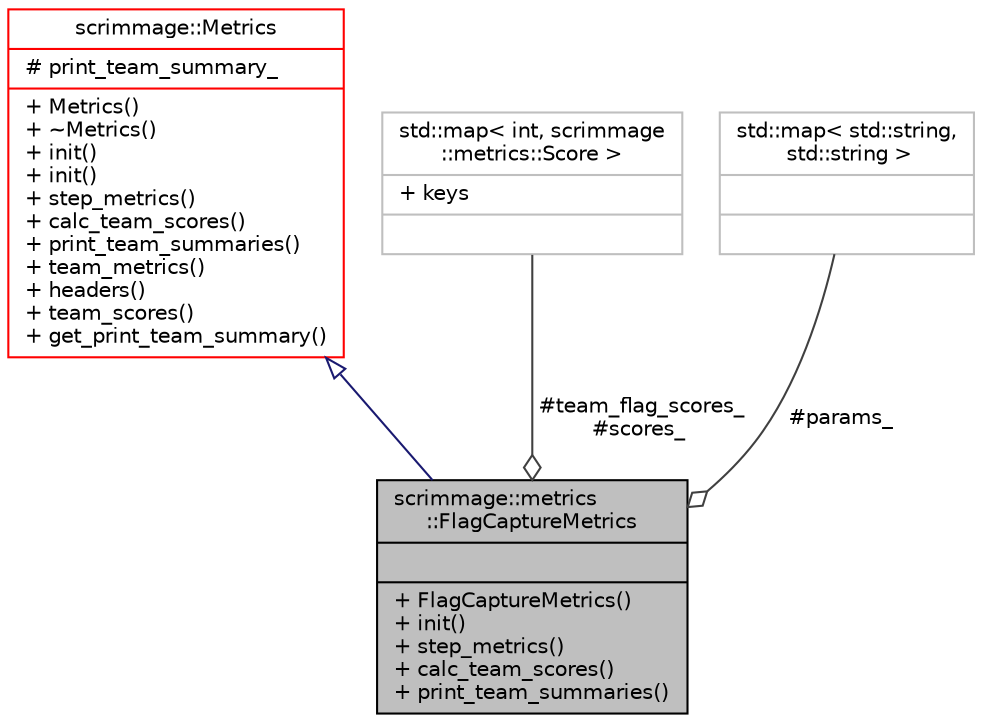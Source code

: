 digraph "scrimmage::metrics::FlagCaptureMetrics"
{
 // LATEX_PDF_SIZE
  edge [fontname="Helvetica",fontsize="10",labelfontname="Helvetica",labelfontsize="10"];
  node [fontname="Helvetica",fontsize="10",shape=record];
  Node1 [label="{scrimmage::metrics\l::FlagCaptureMetrics\n||+ FlagCaptureMetrics()\l+ init()\l+ step_metrics()\l+ calc_team_scores()\l+ print_team_summaries()\l}",height=0.2,width=0.4,color="black", fillcolor="grey75", style="filled", fontcolor="black",tooltip=" "];
  Node2 -> Node1 [dir="back",color="midnightblue",fontsize="10",style="solid",arrowtail="onormal",fontname="Helvetica"];
  Node2 [label="{scrimmage::Metrics\n|# print_team_summary_\l|+ Metrics()\l+ ~Metrics()\l+ init()\l+ init()\l+ step_metrics()\l+ calc_team_scores()\l+ print_team_summaries()\l+ team_metrics()\l+ headers()\l+ team_scores()\l+ get_print_team_summary()\l}",height=0.2,width=0.4,color="red", fillcolor="white", style="filled",URL="$classscrimmage_1_1Metrics.html",tooltip=" "];
  Node89 -> Node1 [color="grey25",fontsize="10",style="solid",label=" #team_flag_scores_\n#scores_" ,arrowhead="odiamond",fontname="Helvetica"];
  Node89 [label="{std::map\< int, scrimmage\l::metrics::Score \>\n|+ keys\l|}",height=0.2,width=0.4,color="grey75", fillcolor="white", style="filled",tooltip=" "];
  Node63 -> Node1 [color="grey25",fontsize="10",style="solid",label=" #params_" ,arrowhead="odiamond",fontname="Helvetica"];
  Node63 [label="{std::map\< std::string,\l std::string \>\n||}",height=0.2,width=0.4,color="grey75", fillcolor="white", style="filled",tooltip=" "];
}

